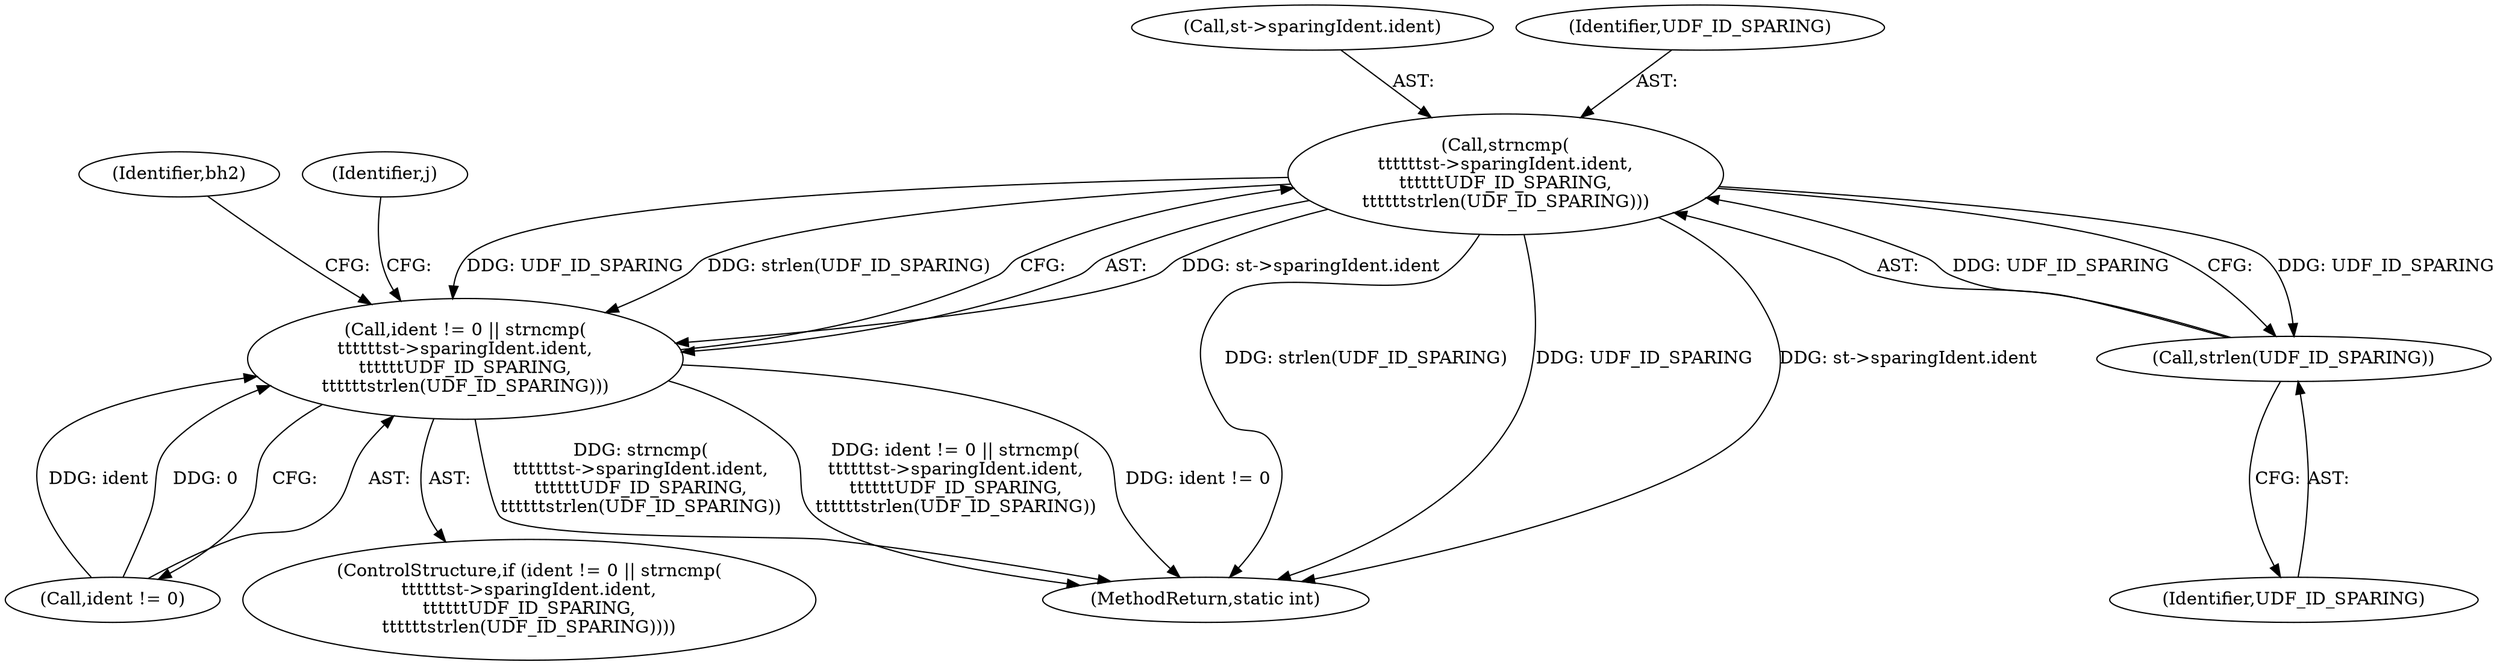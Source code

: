 digraph "0_linux_adee11b2085bee90bd8f4f52123ffb07882d6256@pointer" {
"1000406" [label="(Call,strncmp(\n\t\t\t\t\t\tst->sparingIdent.ident,\n\t\t\t\t\t\tUDF_ID_SPARING,\n\t\t\t\t\t\tstrlen(UDF_ID_SPARING)))"];
"1000413" [label="(Call,strlen(UDF_ID_SPARING))"];
"1000406" [label="(Call,strncmp(\n\t\t\t\t\t\tst->sparingIdent.ident,\n\t\t\t\t\t\tUDF_ID_SPARING,\n\t\t\t\t\t\tstrlen(UDF_ID_SPARING)))"];
"1000402" [label="(Call,ident != 0 || strncmp(\n\t\t\t\t\t\tst->sparingIdent.ident,\n\t\t\t\t\t\tUDF_ID_SPARING,\n\t\t\t\t\t\tstrlen(UDF_ID_SPARING)))"];
"1000406" [label="(Call,strncmp(\n\t\t\t\t\t\tst->sparingIdent.ident,\n\t\t\t\t\t\tUDF_ID_SPARING,\n\t\t\t\t\t\tstrlen(UDF_ID_SPARING)))"];
"1000407" [label="(Call,st->sparingIdent.ident)"];
"1000664" [label="(MethodReturn,static int)"];
"1000417" [label="(Identifier,bh2)"];
"1000402" [label="(Call,ident != 0 || strncmp(\n\t\t\t\t\t\tst->sparingIdent.ident,\n\t\t\t\t\t\tUDF_ID_SPARING,\n\t\t\t\t\t\tstrlen(UDF_ID_SPARING)))"];
"1000414" [label="(Identifier,UDF_ID_SPARING)"];
"1000413" [label="(Call,strlen(UDF_ID_SPARING))"];
"1000359" [label="(Identifier,j)"];
"1000401" [label="(ControlStructure,if (ident != 0 || strncmp(\n\t\t\t\t\t\tst->sparingIdent.ident,\n\t\t\t\t\t\tUDF_ID_SPARING,\n\t\t\t\t\t\tstrlen(UDF_ID_SPARING))))"];
"1000403" [label="(Call,ident != 0)"];
"1000412" [label="(Identifier,UDF_ID_SPARING)"];
"1000406" -> "1000402"  [label="AST: "];
"1000406" -> "1000413"  [label="CFG: "];
"1000407" -> "1000406"  [label="AST: "];
"1000412" -> "1000406"  [label="AST: "];
"1000413" -> "1000406"  [label="AST: "];
"1000402" -> "1000406"  [label="CFG: "];
"1000406" -> "1000664"  [label="DDG: UDF_ID_SPARING"];
"1000406" -> "1000664"  [label="DDG: st->sparingIdent.ident"];
"1000406" -> "1000664"  [label="DDG: strlen(UDF_ID_SPARING)"];
"1000406" -> "1000402"  [label="DDG: st->sparingIdent.ident"];
"1000406" -> "1000402"  [label="DDG: UDF_ID_SPARING"];
"1000406" -> "1000402"  [label="DDG: strlen(UDF_ID_SPARING)"];
"1000413" -> "1000406"  [label="DDG: UDF_ID_SPARING"];
"1000406" -> "1000413"  [label="DDG: UDF_ID_SPARING"];
"1000413" -> "1000414"  [label="CFG: "];
"1000414" -> "1000413"  [label="AST: "];
"1000402" -> "1000401"  [label="AST: "];
"1000402" -> "1000403"  [label="CFG: "];
"1000403" -> "1000402"  [label="AST: "];
"1000417" -> "1000402"  [label="CFG: "];
"1000359" -> "1000402"  [label="CFG: "];
"1000402" -> "1000664"  [label="DDG: ident != 0 || strncmp(\n\t\t\t\t\t\tst->sparingIdent.ident,\n\t\t\t\t\t\tUDF_ID_SPARING,\n\t\t\t\t\t\tstrlen(UDF_ID_SPARING))"];
"1000402" -> "1000664"  [label="DDG: ident != 0"];
"1000402" -> "1000664"  [label="DDG: strncmp(\n\t\t\t\t\t\tst->sparingIdent.ident,\n\t\t\t\t\t\tUDF_ID_SPARING,\n\t\t\t\t\t\tstrlen(UDF_ID_SPARING))"];
"1000403" -> "1000402"  [label="DDG: ident"];
"1000403" -> "1000402"  [label="DDG: 0"];
}
